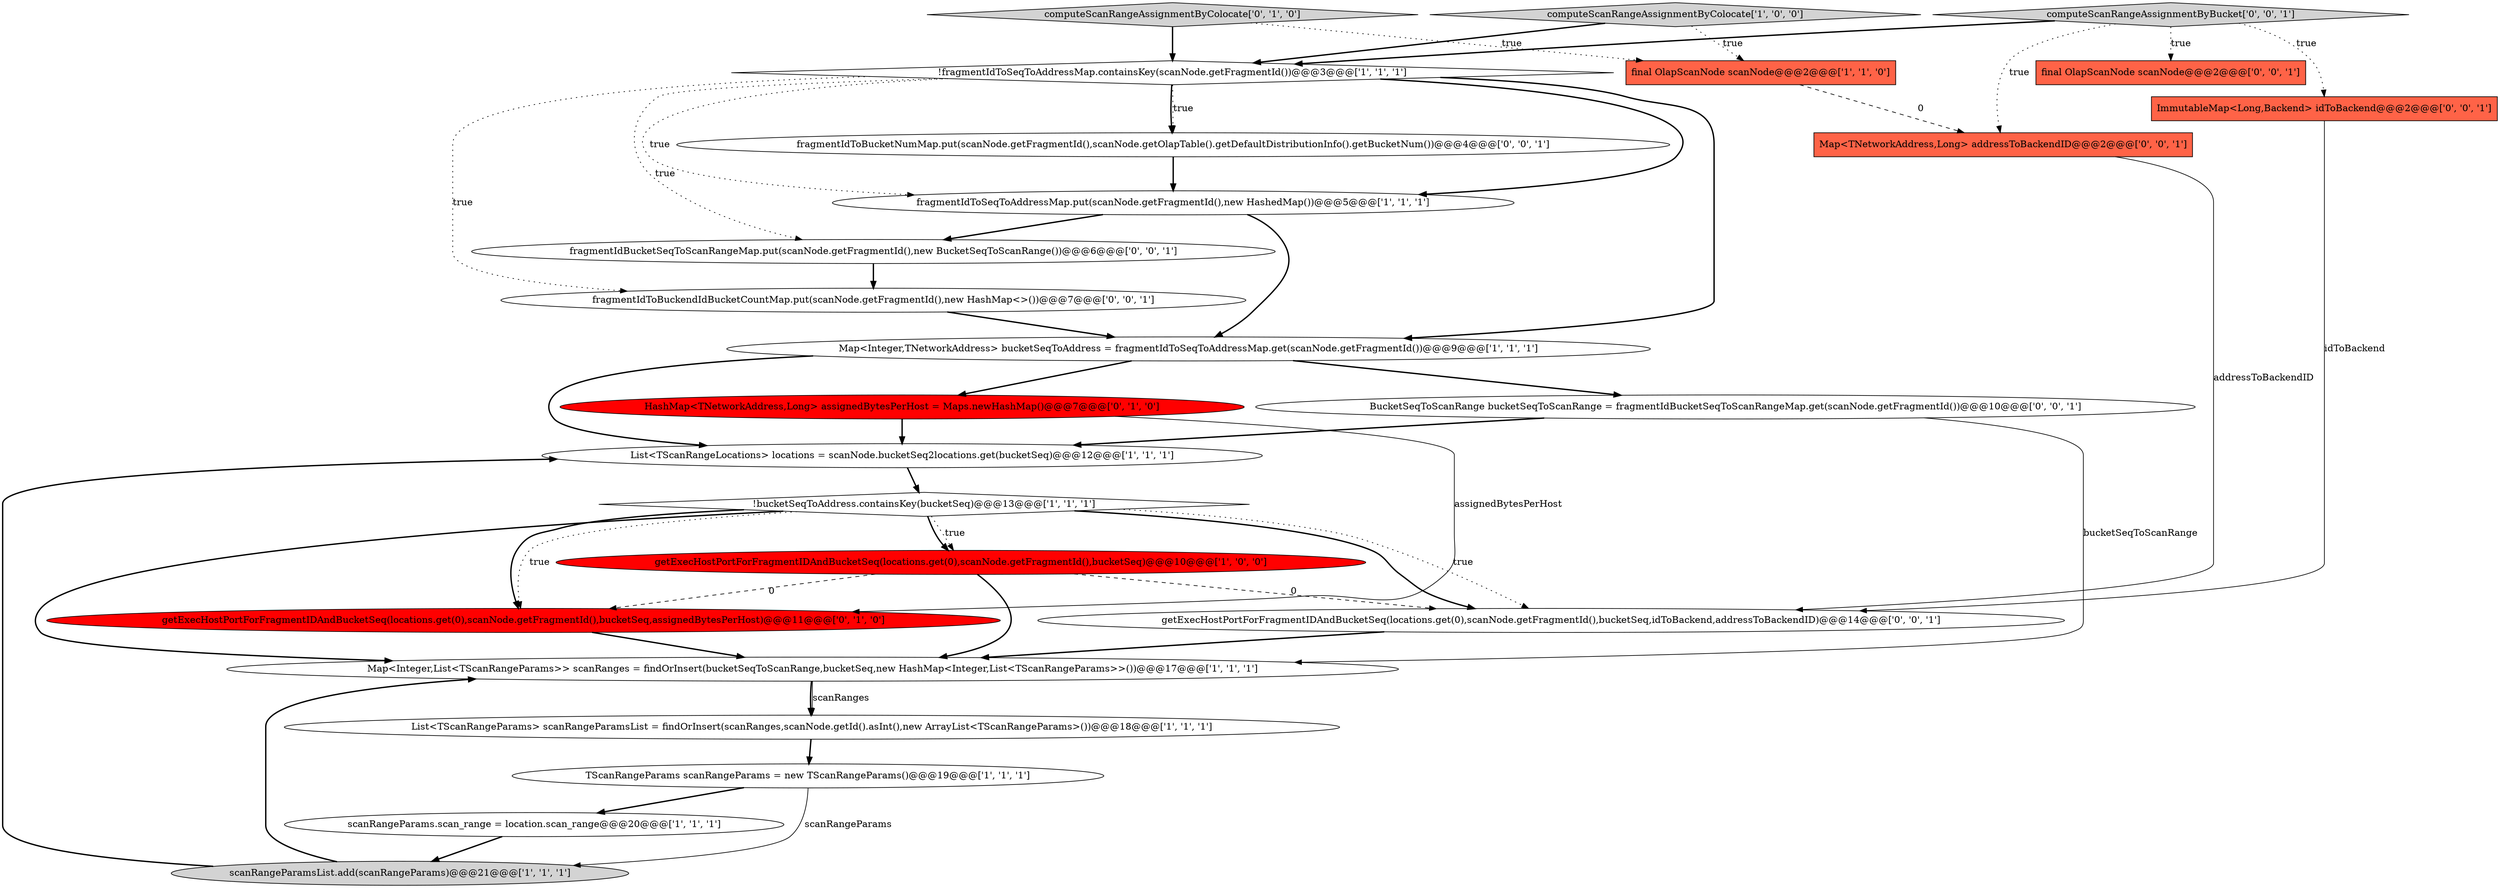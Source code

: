 digraph {
19 [style = filled, label = "fragmentIdToBucketNumMap.put(scanNode.getFragmentId(),scanNode.getOlapTable().getDefaultDistributionInfo().getBucketNum())@@@4@@@['0', '0', '1']", fillcolor = white, shape = ellipse image = "AAA0AAABBB3BBB"];
2 [style = filled, label = "scanRangeParamsList.add(scanRangeParams)@@@21@@@['1', '1', '1']", fillcolor = lightgray, shape = ellipse image = "AAA0AAABBB1BBB"];
12 [style = filled, label = "List<TScanRangeLocations> locations = scanNode.bucketSeq2locations.get(bucketSeq)@@@12@@@['1', '1', '1']", fillcolor = white, shape = ellipse image = "AAA0AAABBB1BBB"];
24 [style = filled, label = "getExecHostPortForFragmentIDAndBucketSeq(locations.get(0),scanNode.getFragmentId(),bucketSeq,idToBackend,addressToBackendID)@@@14@@@['0', '0', '1']", fillcolor = white, shape = ellipse image = "AAA0AAABBB3BBB"];
13 [style = filled, label = "getExecHostPortForFragmentIDAndBucketSeq(locations.get(0),scanNode.getFragmentId(),bucketSeq,assignedBytesPerHost)@@@11@@@['0', '1', '0']", fillcolor = red, shape = ellipse image = "AAA1AAABBB2BBB"];
14 [style = filled, label = "computeScanRangeAssignmentByColocate['0', '1', '0']", fillcolor = lightgray, shape = diamond image = "AAA0AAABBB2BBB"];
6 [style = filled, label = "getExecHostPortForFragmentIDAndBucketSeq(locations.get(0),scanNode.getFragmentId(),bucketSeq)@@@10@@@['1', '0', '0']", fillcolor = red, shape = ellipse image = "AAA1AAABBB1BBB"];
11 [style = filled, label = "Map<Integer,List<TScanRangeParams>> scanRanges = findOrInsert(bucketSeqToScanRange,bucketSeq,new HashMap<Integer,List<TScanRangeParams>>())@@@17@@@['1', '1', '1']", fillcolor = white, shape = ellipse image = "AAA0AAABBB1BBB"];
7 [style = filled, label = "List<TScanRangeParams> scanRangeParamsList = findOrInsert(scanRanges,scanNode.getId().asInt(),new ArrayList<TScanRangeParams>())@@@18@@@['1', '1', '1']", fillcolor = white, shape = ellipse image = "AAA0AAABBB1BBB"];
18 [style = filled, label = "computeScanRangeAssignmentByBucket['0', '0', '1']", fillcolor = lightgray, shape = diamond image = "AAA0AAABBB3BBB"];
1 [style = filled, label = "TScanRangeParams scanRangeParams = new TScanRangeParams()@@@19@@@['1', '1', '1']", fillcolor = white, shape = ellipse image = "AAA0AAABBB1BBB"];
3 [style = filled, label = "final OlapScanNode scanNode@@@2@@@['1', '1', '0']", fillcolor = tomato, shape = box image = "AAA0AAABBB1BBB"];
5 [style = filled, label = "fragmentIdToSeqToAddressMap.put(scanNode.getFragmentId(),new HashedMap())@@@5@@@['1', '1', '1']", fillcolor = white, shape = ellipse image = "AAA0AAABBB1BBB"];
22 [style = filled, label = "fragmentIdBucketSeqToScanRangeMap.put(scanNode.getFragmentId(),new BucketSeqToScanRange())@@@6@@@['0', '0', '1']", fillcolor = white, shape = ellipse image = "AAA0AAABBB3BBB"];
23 [style = filled, label = "fragmentIdToBuckendIdBucketCountMap.put(scanNode.getFragmentId(),new HashMap<>())@@@7@@@['0', '0', '1']", fillcolor = white, shape = ellipse image = "AAA0AAABBB3BBB"];
0 [style = filled, label = "scanRangeParams.scan_range = location.scan_range@@@20@@@['1', '1', '1']", fillcolor = white, shape = ellipse image = "AAA0AAABBB1BBB"];
17 [style = filled, label = "ImmutableMap<Long,Backend> idToBackend@@@2@@@['0', '0', '1']", fillcolor = tomato, shape = box image = "AAA0AAABBB3BBB"];
15 [style = filled, label = "HashMap<TNetworkAddress,Long> assignedBytesPerHost = Maps.newHashMap()@@@7@@@['0', '1', '0']", fillcolor = red, shape = ellipse image = "AAA1AAABBB2BBB"];
9 [style = filled, label = "computeScanRangeAssignmentByColocate['1', '0', '0']", fillcolor = lightgray, shape = diamond image = "AAA0AAABBB1BBB"];
4 [style = filled, label = "!fragmentIdToSeqToAddressMap.containsKey(scanNode.getFragmentId())@@@3@@@['1', '1', '1']", fillcolor = white, shape = diamond image = "AAA0AAABBB1BBB"];
8 [style = filled, label = "Map<Integer,TNetworkAddress> bucketSeqToAddress = fragmentIdToSeqToAddressMap.get(scanNode.getFragmentId())@@@9@@@['1', '1', '1']", fillcolor = white, shape = ellipse image = "AAA0AAABBB1BBB"];
16 [style = filled, label = "final OlapScanNode scanNode@@@2@@@['0', '0', '1']", fillcolor = tomato, shape = box image = "AAA0AAABBB3BBB"];
21 [style = filled, label = "BucketSeqToScanRange bucketSeqToScanRange = fragmentIdBucketSeqToScanRangeMap.get(scanNode.getFragmentId())@@@10@@@['0', '0', '1']", fillcolor = white, shape = ellipse image = "AAA0AAABBB3BBB"];
20 [style = filled, label = "Map<TNetworkAddress,Long> addressToBackendID@@@2@@@['0', '0', '1']", fillcolor = tomato, shape = box image = "AAA0AAABBB3BBB"];
10 [style = filled, label = "!bucketSeqToAddress.containsKey(bucketSeq)@@@13@@@['1', '1', '1']", fillcolor = white, shape = diamond image = "AAA0AAABBB1BBB"];
4->5 [style = dotted, label="true"];
5->8 [style = bold, label=""];
10->6 [style = dotted, label="true"];
7->1 [style = bold, label=""];
8->15 [style = bold, label=""];
21->11 [style = solid, label="bucketSeqToScanRange"];
18->16 [style = dotted, label="true"];
10->24 [style = bold, label=""];
4->23 [style = dotted, label="true"];
9->4 [style = bold, label=""];
0->2 [style = bold, label=""];
4->19 [style = bold, label=""];
11->7 [style = solid, label="scanRanges"];
1->0 [style = bold, label=""];
18->20 [style = dotted, label="true"];
23->8 [style = bold, label=""];
13->11 [style = bold, label=""];
10->6 [style = bold, label=""];
22->23 [style = bold, label=""];
2->12 [style = bold, label=""];
21->12 [style = bold, label=""];
1->2 [style = solid, label="scanRangeParams"];
19->5 [style = bold, label=""];
20->24 [style = solid, label="addressToBackendID"];
17->24 [style = solid, label="idToBackend"];
12->10 [style = bold, label=""];
6->13 [style = dashed, label="0"];
18->4 [style = bold, label=""];
10->13 [style = dotted, label="true"];
10->13 [style = bold, label=""];
4->22 [style = dotted, label="true"];
24->11 [style = bold, label=""];
10->24 [style = dotted, label="true"];
6->24 [style = dashed, label="0"];
6->11 [style = bold, label=""];
3->20 [style = dashed, label="0"];
14->3 [style = dotted, label="true"];
8->21 [style = bold, label=""];
4->8 [style = bold, label=""];
15->12 [style = bold, label=""];
18->17 [style = dotted, label="true"];
9->3 [style = dotted, label="true"];
15->13 [style = solid, label="assignedBytesPerHost"];
5->22 [style = bold, label=""];
4->5 [style = bold, label=""];
2->11 [style = bold, label=""];
8->12 [style = bold, label=""];
11->7 [style = bold, label=""];
4->19 [style = dotted, label="true"];
14->4 [style = bold, label=""];
10->11 [style = bold, label=""];
}
